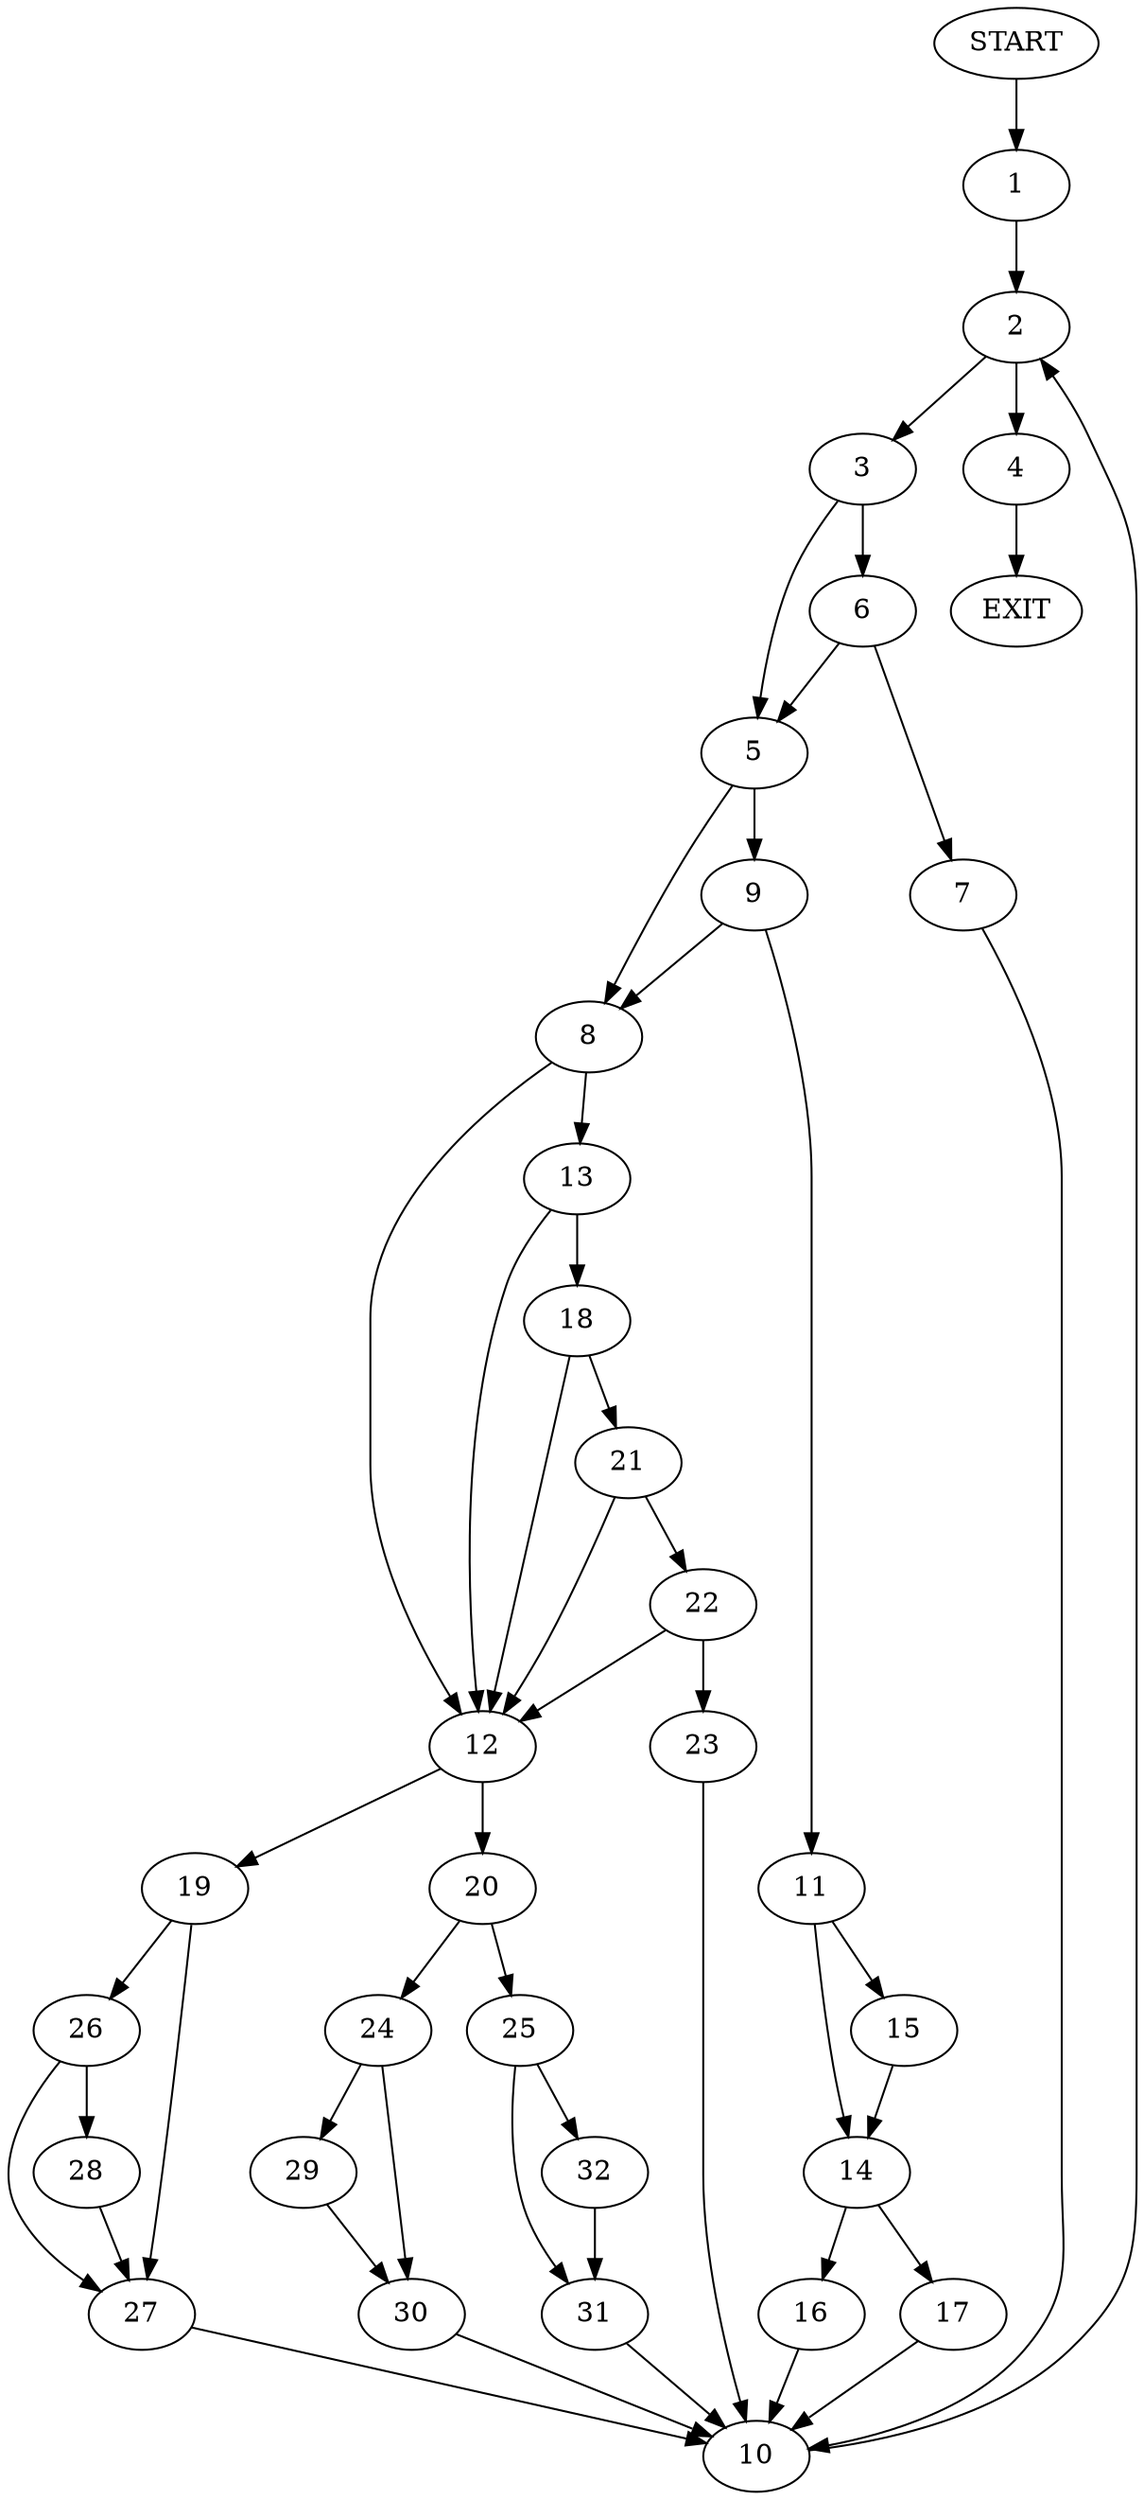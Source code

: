 digraph {
0 [label="START"]
33 [label="EXIT"]
0 -> 1
1 -> 2
2 -> 3
2 -> 4
4 -> 33
3 -> 5
3 -> 6
6 -> 7
6 -> 5
5 -> 8
5 -> 9
7 -> 10
10 -> 2
9 -> 8
9 -> 11
8 -> 12
8 -> 13
11 -> 14
11 -> 15
15 -> 14
14 -> 16
14 -> 17
16 -> 10
17 -> 10
13 -> 12
13 -> 18
12 -> 19
12 -> 20
18 -> 12
18 -> 21
21 -> 12
21 -> 22
22 -> 12
22 -> 23
23 -> 10
20 -> 24
20 -> 25
19 -> 26
19 -> 27
26 -> 27
26 -> 28
27 -> 10
28 -> 27
24 -> 29
24 -> 30
25 -> 31
25 -> 32
29 -> 30
30 -> 10
31 -> 10
32 -> 31
}
